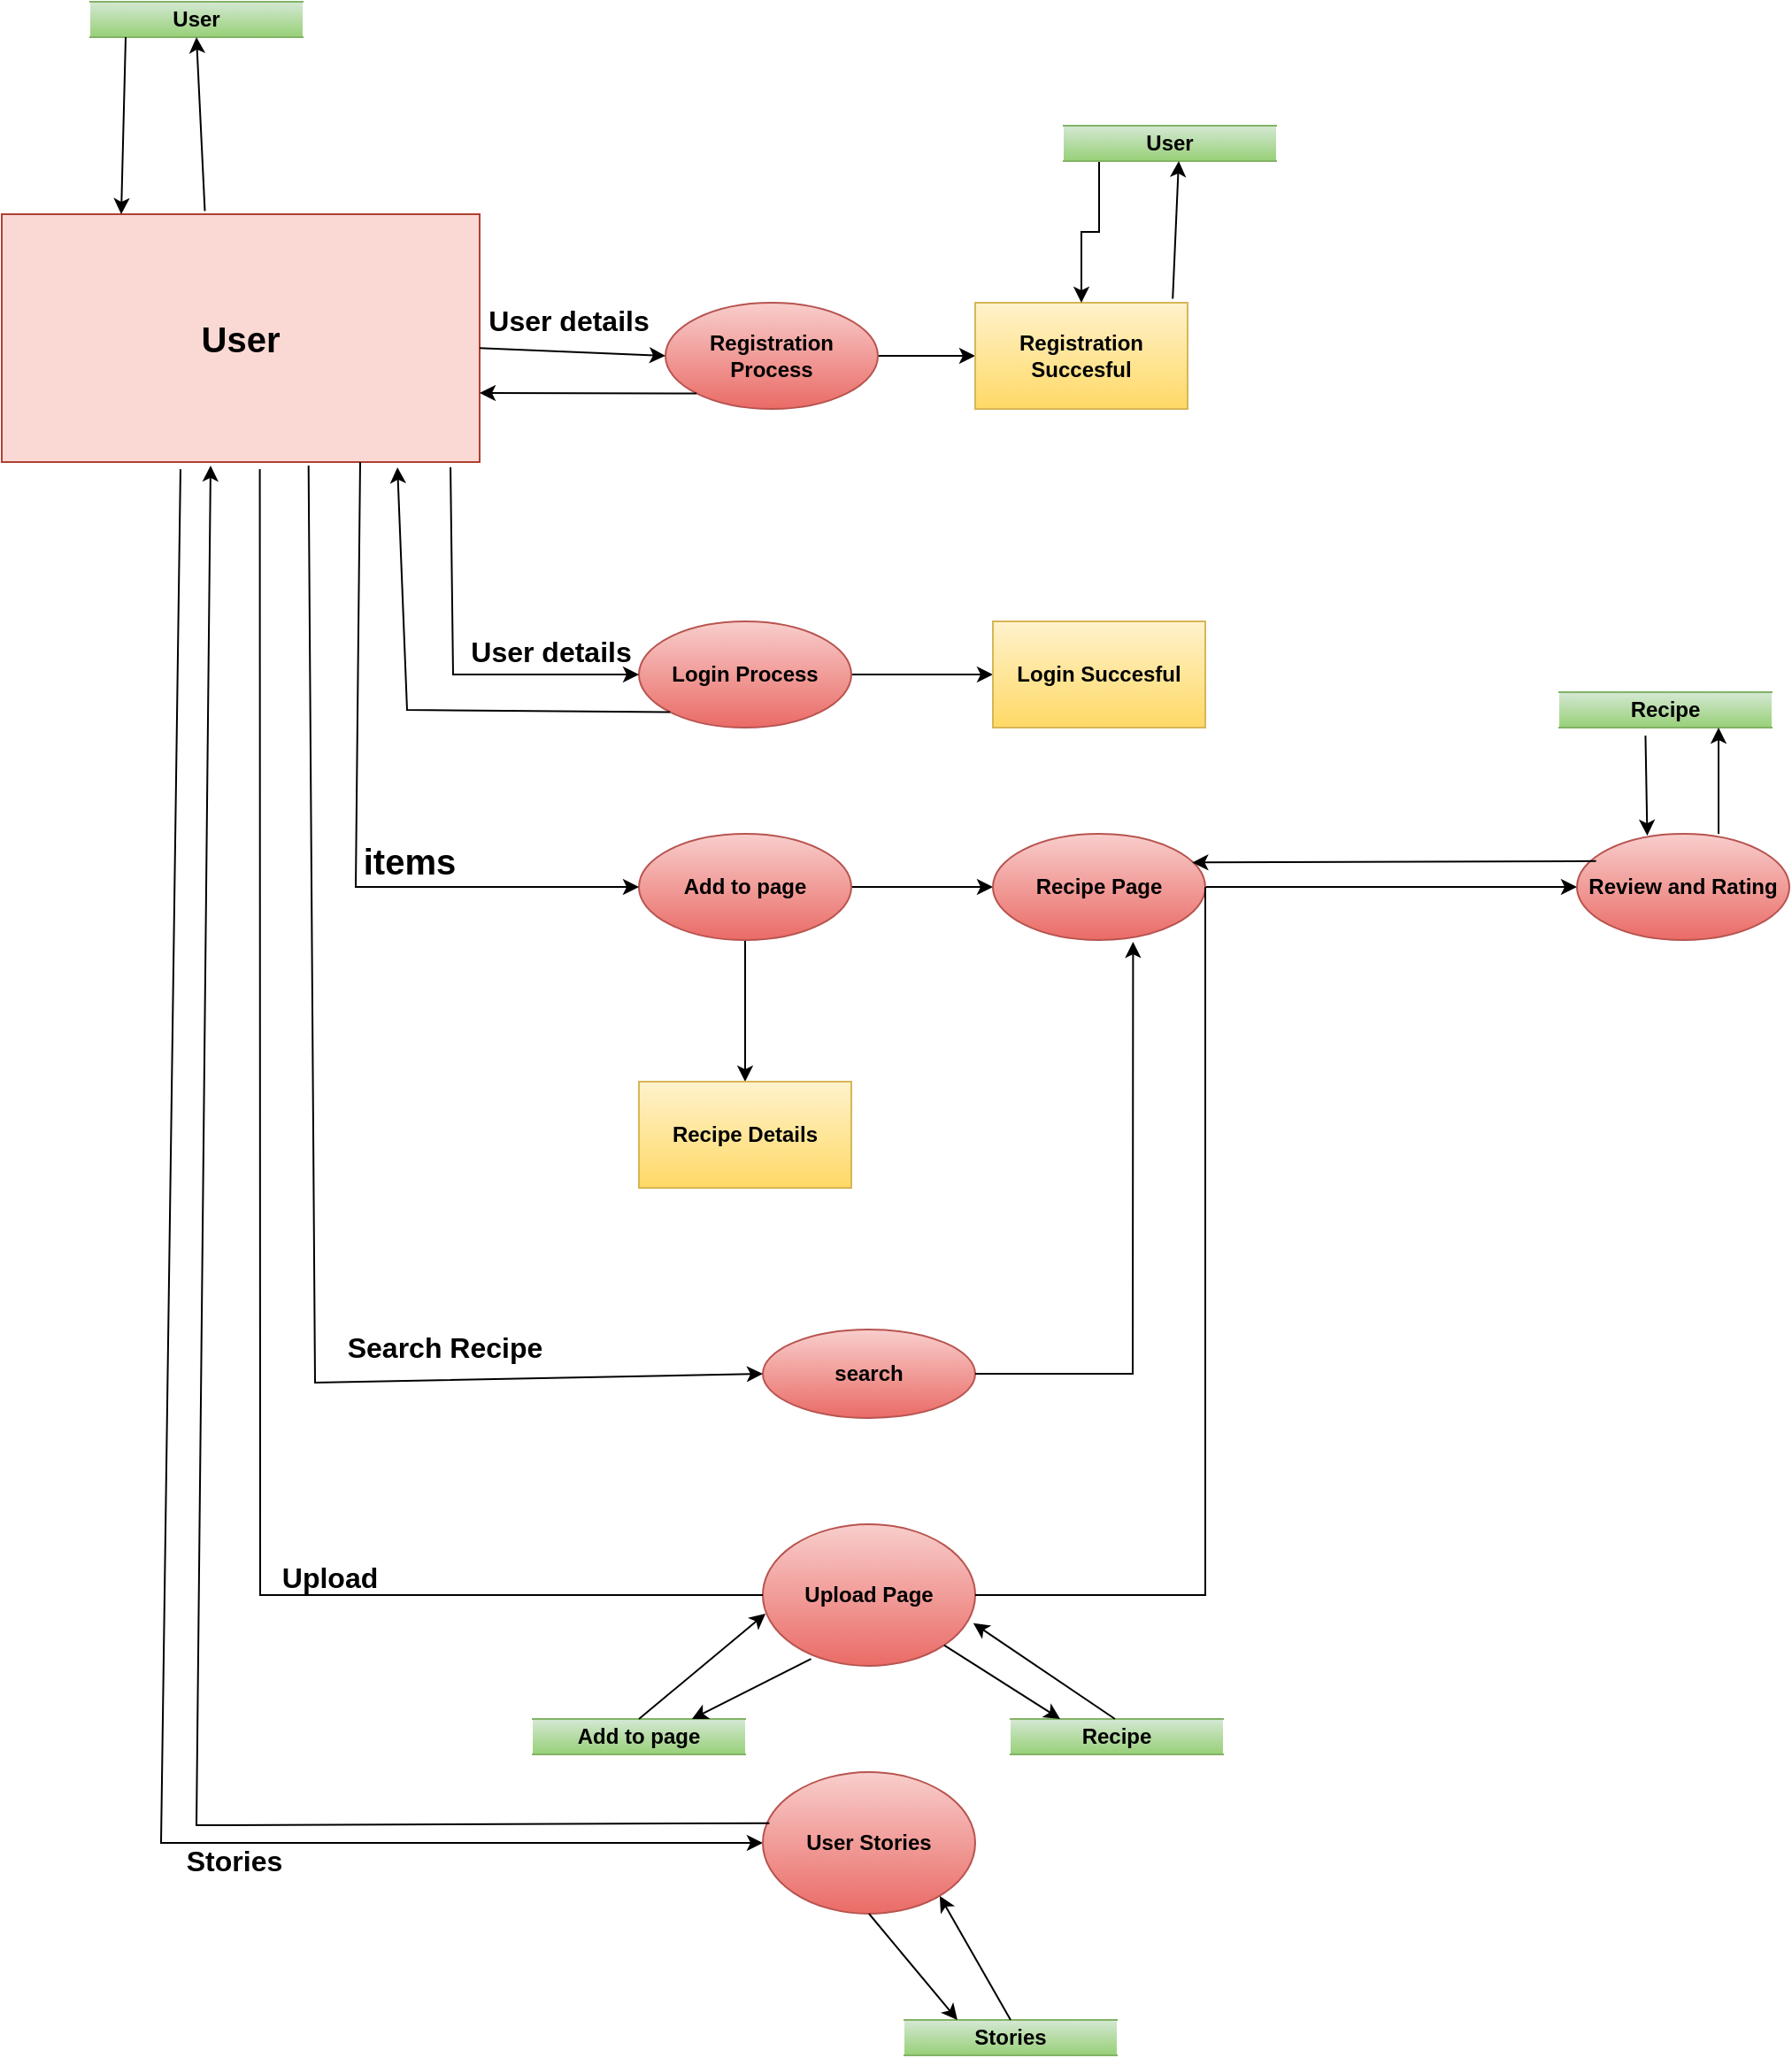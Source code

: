 <mxfile version="19.0.3" type="github">
  <diagram id="eE6pATjjAUduJOta7LDm" name="Page-1">
    <mxGraphModel dx="2234" dy="1784" grid="1" gridSize="10" guides="1" tooltips="1" connect="1" arrows="1" fold="1" page="1" pageScale="1" pageWidth="850" pageHeight="1100" math="0" shadow="0">
      <root>
        <mxCell id="0" />
        <mxCell id="1" parent="0" />
        <mxCell id="Dg0nxylmpNZwXD2C2ft9-1" value="&lt;b style=&quot;line-height: 1.3;&quot;&gt;&lt;font style=&quot;font-size: 20px;&quot;&gt;User&lt;/font&gt;&lt;/b&gt;" style="rounded=0;whiteSpace=wrap;html=1;fillColor=#fad9d5;strokeColor=#ae4132;" parent="1" vertex="1">
          <mxGeometry x="-240" y="20" width="270" height="140" as="geometry" />
        </mxCell>
        <mxCell id="Dg0nxylmpNZwXD2C2ft9-5" value="" style="edgeStyle=orthogonalEdgeStyle;rounded=0;orthogonalLoop=1;jettySize=auto;html=1;" parent="1" source="Dg0nxylmpNZwXD2C2ft9-2" target="Dg0nxylmpNZwXD2C2ft9-4" edge="1">
          <mxGeometry relative="1" as="geometry" />
        </mxCell>
        <mxCell id="Dg0nxylmpNZwXD2C2ft9-2" value="&lt;b&gt;Registration Process&lt;/b&gt;" style="ellipse;whiteSpace=wrap;html=1;rounded=0;fillColor=#f8cecc;gradientColor=#ea6b66;strokeColor=#b85450;" parent="1" vertex="1">
          <mxGeometry x="135" y="70" width="120" height="60" as="geometry" />
        </mxCell>
        <mxCell id="Dg0nxylmpNZwXD2C2ft9-4" value="&lt;b&gt;Registration Succesful&lt;/b&gt;" style="whiteSpace=wrap;html=1;rounded=0;fillColor=#fff2cc;gradientColor=#ffd966;strokeColor=#d6b656;" parent="1" vertex="1">
          <mxGeometry x="310" y="70" width="120" height="60" as="geometry" />
        </mxCell>
        <mxCell id="Dg0nxylmpNZwXD2C2ft9-9" value="" style="edgeStyle=orthogonalEdgeStyle;rounded=0;orthogonalLoop=1;jettySize=auto;html=1;" parent="1" source="Dg0nxylmpNZwXD2C2ft9-6" target="Dg0nxylmpNZwXD2C2ft9-8" edge="1">
          <mxGeometry relative="1" as="geometry" />
        </mxCell>
        <mxCell id="Dg0nxylmpNZwXD2C2ft9-6" value="&lt;b&gt;Login Process&lt;/b&gt;" style="ellipse;whiteSpace=wrap;html=1;rounded=0;fillColor=#f8cecc;gradientColor=#ea6b66;strokeColor=#b85450;" parent="1" vertex="1">
          <mxGeometry x="120" y="250" width="120" height="60" as="geometry" />
        </mxCell>
        <mxCell id="Dg0nxylmpNZwXD2C2ft9-8" value="&lt;b&gt;Login Succesful&lt;/b&gt;" style="whiteSpace=wrap;html=1;rounded=0;fillColor=#fff2cc;gradientColor=#ffd966;strokeColor=#d6b656;" parent="1" vertex="1">
          <mxGeometry x="320" y="250" width="120" height="60" as="geometry" />
        </mxCell>
        <mxCell id="Dg0nxylmpNZwXD2C2ft9-15" value="" style="edgeStyle=orthogonalEdgeStyle;rounded=0;orthogonalLoop=1;jettySize=auto;html=1;" parent="1" source="Dg0nxylmpNZwXD2C2ft9-11" target="Dg0nxylmpNZwXD2C2ft9-14" edge="1">
          <mxGeometry relative="1" as="geometry" />
        </mxCell>
        <mxCell id="Dg0nxylmpNZwXD2C2ft9-17" value="" style="edgeStyle=orthogonalEdgeStyle;rounded=0;orthogonalLoop=1;jettySize=auto;html=1;" parent="1" source="Dg0nxylmpNZwXD2C2ft9-11" target="Dg0nxylmpNZwXD2C2ft9-16" edge="1">
          <mxGeometry relative="1" as="geometry" />
        </mxCell>
        <mxCell id="Dg0nxylmpNZwXD2C2ft9-11" value="&lt;b&gt;Add to page&lt;/b&gt;" style="ellipse;whiteSpace=wrap;html=1;rounded=0;fillColor=#f8cecc;gradientColor=#ea6b66;strokeColor=#b85450;" parent="1" vertex="1">
          <mxGeometry x="120" y="370" width="120" height="60" as="geometry" />
        </mxCell>
        <mxCell id="Dg0nxylmpNZwXD2C2ft9-28" value="" style="edgeStyle=orthogonalEdgeStyle;rounded=0;orthogonalLoop=1;jettySize=auto;html=1;" parent="1" source="Dg0nxylmpNZwXD2C2ft9-14" target="Dg0nxylmpNZwXD2C2ft9-27" edge="1">
          <mxGeometry relative="1" as="geometry" />
        </mxCell>
        <mxCell id="Dg0nxylmpNZwXD2C2ft9-14" value="&lt;b&gt;Recipe Page&lt;/b&gt;" style="ellipse;whiteSpace=wrap;html=1;rounded=0;fillColor=#f8cecc;gradientColor=#ea6b66;strokeColor=#b85450;" parent="1" vertex="1">
          <mxGeometry x="320" y="370" width="120" height="60" as="geometry" />
        </mxCell>
        <mxCell id="Dg0nxylmpNZwXD2C2ft9-16" value="&lt;b&gt;Recipe Details&lt;/b&gt;" style="whiteSpace=wrap;html=1;rounded=0;fillColor=#fff2cc;gradientColor=#ffd966;strokeColor=#d6b656;" parent="1" vertex="1">
          <mxGeometry x="120" y="510" width="120" height="60" as="geometry" />
        </mxCell>
        <mxCell id="Dg0nxylmpNZwXD2C2ft9-18" value="&lt;b&gt;search&lt;/b&gt;" style="ellipse;whiteSpace=wrap;html=1;rounded=0;fillColor=#f8cecc;gradientColor=#ea6b66;strokeColor=#b85450;" parent="1" vertex="1">
          <mxGeometry x="190" y="650" width="120" height="50" as="geometry" />
        </mxCell>
        <mxCell id="Dg0nxylmpNZwXD2C2ft9-24" value="&lt;b&gt;Upload Page&lt;/b&gt;" style="ellipse;whiteSpace=wrap;html=1;fillColor=#f8cecc;gradientColor=#ea6b66;strokeColor=#b85450;" parent="1" vertex="1">
          <mxGeometry x="190" y="760" width="120" height="80" as="geometry" />
        </mxCell>
        <mxCell id="Dg0nxylmpNZwXD2C2ft9-25" value="" style="endArrow=none;html=1;rounded=0;entryX=0.54;entryY=1.029;entryDx=0;entryDy=0;exitX=0;exitY=0.5;exitDx=0;exitDy=0;entryPerimeter=0;" parent="1" source="Dg0nxylmpNZwXD2C2ft9-24" target="Dg0nxylmpNZwXD2C2ft9-1" edge="1">
          <mxGeometry width="50" height="50" relative="1" as="geometry">
            <mxPoint x="400" y="490" as="sourcePoint" />
            <mxPoint x="450" y="440" as="targetPoint" />
            <Array as="points">
              <mxPoint x="-80" y="800" />
              <mxPoint x="-94" y="800" />
            </Array>
          </mxGeometry>
        </mxCell>
        <mxCell id="Dg0nxylmpNZwXD2C2ft9-26" value="" style="endArrow=none;html=1;rounded=0;exitX=1;exitY=0.5;exitDx=0;exitDy=0;entryX=1;entryY=0.5;entryDx=0;entryDy=0;" parent="1" source="Dg0nxylmpNZwXD2C2ft9-24" target="Dg0nxylmpNZwXD2C2ft9-14" edge="1">
          <mxGeometry width="50" height="50" relative="1" as="geometry">
            <mxPoint x="380" y="820" as="sourcePoint" />
            <mxPoint x="430" y="770" as="targetPoint" />
            <Array as="points">
              <mxPoint x="440" y="800" />
              <mxPoint x="440" y="660" />
            </Array>
          </mxGeometry>
        </mxCell>
        <mxCell id="Dg0nxylmpNZwXD2C2ft9-27" value="&lt;b&gt;Review and Rating&lt;/b&gt;" style="ellipse;whiteSpace=wrap;html=1;rounded=0;fillColor=#f8cecc;gradientColor=#ea6b66;strokeColor=#b85450;" parent="1" vertex="1">
          <mxGeometry x="650" y="370" width="120" height="60" as="geometry" />
        </mxCell>
        <mxCell id="Dg0nxylmpNZwXD2C2ft9-31" value="" style="endArrow=classic;html=1;rounded=0;entryX=0.939;entryY=0.27;entryDx=0;entryDy=0;entryPerimeter=0;exitX=0.09;exitY=0.257;exitDx=0;exitDy=0;exitPerimeter=0;" parent="1" source="Dg0nxylmpNZwXD2C2ft9-27" target="Dg0nxylmpNZwXD2C2ft9-14" edge="1">
          <mxGeometry width="50" height="50" relative="1" as="geometry">
            <mxPoint x="660" y="390" as="sourcePoint" />
            <mxPoint x="610" y="310" as="targetPoint" />
          </mxGeometry>
        </mxCell>
        <mxCell id="Dg0nxylmpNZwXD2C2ft9-32" value="" style="endArrow=classic;html=1;rounded=0;exitX=0;exitY=1;exitDx=0;exitDy=0;entryX=0.828;entryY=1.021;entryDx=0;entryDy=0;entryPerimeter=0;" parent="1" source="Dg0nxylmpNZwXD2C2ft9-6" target="Dg0nxylmpNZwXD2C2ft9-1" edge="1">
          <mxGeometry width="50" height="50" relative="1" as="geometry">
            <mxPoint x="400" y="320" as="sourcePoint" />
            <mxPoint y="140" as="targetPoint" />
            <Array as="points">
              <mxPoint x="-11" y="300" />
            </Array>
          </mxGeometry>
        </mxCell>
        <mxCell id="Dg0nxylmpNZwXD2C2ft9-35" value="" style="endArrow=classic;html=1;rounded=0;exitX=0.939;exitY=1.021;exitDx=0;exitDy=0;exitPerimeter=0;entryX=0;entryY=0.5;entryDx=0;entryDy=0;" parent="1" source="Dg0nxylmpNZwXD2C2ft9-1" target="Dg0nxylmpNZwXD2C2ft9-6" edge="1">
          <mxGeometry width="50" height="50" relative="1" as="geometry">
            <mxPoint x="30" y="220" as="sourcePoint" />
            <mxPoint x="110" y="160" as="targetPoint" />
            <Array as="points">
              <mxPoint x="15" y="280" />
            </Array>
          </mxGeometry>
        </mxCell>
        <mxCell id="Dg0nxylmpNZwXD2C2ft9-47" value="" style="edgeStyle=orthogonalEdgeStyle;rounded=0;orthogonalLoop=1;jettySize=auto;html=1;" parent="1" source="Dg0nxylmpNZwXD2C2ft9-37" target="Dg0nxylmpNZwXD2C2ft9-4" edge="1">
          <mxGeometry relative="1" as="geometry">
            <Array as="points">
              <mxPoint x="380" y="30" />
              <mxPoint x="370" y="30" />
            </Array>
          </mxGeometry>
        </mxCell>
        <mxCell id="Dg0nxylmpNZwXD2C2ft9-37" value="&lt;b&gt;User&lt;/b&gt;" style="shape=partialRectangle;whiteSpace=wrap;html=1;left=0;right=0;fillColor=#d5e8d4;gradientColor=#97d077;strokeColor=#82b366;" parent="1" vertex="1">
          <mxGeometry x="360" y="-30" width="120" height="20" as="geometry" />
        </mxCell>
        <mxCell id="Dg0nxylmpNZwXD2C2ft9-39" value="" style="endArrow=classic;html=1;rounded=0;exitX=0.75;exitY=1;exitDx=0;exitDy=0;entryX=0;entryY=0.5;entryDx=0;entryDy=0;" parent="1" source="Dg0nxylmpNZwXD2C2ft9-1" target="Dg0nxylmpNZwXD2C2ft9-11" edge="1">
          <mxGeometry width="50" height="50" relative="1" as="geometry">
            <mxPoint x="170" y="370" as="sourcePoint" />
            <mxPoint x="220" y="320" as="targetPoint" />
            <Array as="points">
              <mxPoint x="-40" y="400" />
            </Array>
          </mxGeometry>
        </mxCell>
        <mxCell id="Dg0nxylmpNZwXD2C2ft9-41" value="&lt;b&gt;User&lt;/b&gt;" style="shape=partialRectangle;whiteSpace=wrap;html=1;left=0;right=0;fillColor=#d5e8d4;gradientColor=#97d077;strokeColor=#82b366;" parent="1" vertex="1">
          <mxGeometry x="-190" y="-100" width="120" height="20" as="geometry" />
        </mxCell>
        <mxCell id="Dg0nxylmpNZwXD2C2ft9-42" value="" style="endArrow=classic;html=1;rounded=0;entryX=0.5;entryY=1;entryDx=0;entryDy=0;exitX=0.425;exitY=-0.013;exitDx=0;exitDy=0;exitPerimeter=0;" parent="1" source="Dg0nxylmpNZwXD2C2ft9-1" target="Dg0nxylmpNZwXD2C2ft9-41" edge="1">
          <mxGeometry width="50" height="50" relative="1" as="geometry">
            <mxPoint x="-120" y="10" as="sourcePoint" />
            <mxPoint x="50" y="20" as="targetPoint" />
          </mxGeometry>
        </mxCell>
        <mxCell id="Dg0nxylmpNZwXD2C2ft9-45" value="" style="endArrow=classic;html=1;rounded=0;exitX=0.93;exitY=-0.037;exitDx=0;exitDy=0;exitPerimeter=0;" parent="1" source="Dg0nxylmpNZwXD2C2ft9-4" edge="1">
          <mxGeometry width="50" height="50" relative="1" as="geometry">
            <mxPoint x="375" y="40" as="sourcePoint" />
            <mxPoint x="425" y="-10" as="targetPoint" />
          </mxGeometry>
        </mxCell>
        <mxCell id="Dg0nxylmpNZwXD2C2ft9-50" value="" style="endArrow=classic;html=1;rounded=0;exitX=1;exitY=0.5;exitDx=0;exitDy=0;entryX=0.66;entryY=1.017;entryDx=0;entryDy=0;entryPerimeter=0;" parent="1" source="Dg0nxylmpNZwXD2C2ft9-18" target="Dg0nxylmpNZwXD2C2ft9-14" edge="1">
          <mxGeometry width="50" height="50" relative="1" as="geometry">
            <mxPoint x="330" y="650" as="sourcePoint" />
            <mxPoint x="380" y="600" as="targetPoint" />
            <Array as="points">
              <mxPoint x="399" y="675" />
            </Array>
          </mxGeometry>
        </mxCell>
        <mxCell id="Dg0nxylmpNZwXD2C2ft9-51" value="" style="endArrow=classic;html=1;rounded=0;exitX=0;exitY=1;exitDx=0;exitDy=0;" parent="1" source="Dg0nxylmpNZwXD2C2ft9-2" edge="1">
          <mxGeometry width="50" height="50" relative="1" as="geometry">
            <mxPoint x="50" y="180" as="sourcePoint" />
            <mxPoint x="30" y="121" as="targetPoint" />
          </mxGeometry>
        </mxCell>
        <mxCell id="Dg0nxylmpNZwXD2C2ft9-52" value="" style="endArrow=classic;html=1;rounded=0;entryX=0;entryY=0.5;entryDx=0;entryDy=0;exitX=0.642;exitY=1.014;exitDx=0;exitDy=0;exitPerimeter=0;" parent="1" source="Dg0nxylmpNZwXD2C2ft9-1" target="Dg0nxylmpNZwXD2C2ft9-18" edge="1">
          <mxGeometry width="50" height="50" relative="1" as="geometry">
            <mxPoint x="-60" y="150" as="sourcePoint" />
            <mxPoint x="-30" y="550" as="targetPoint" />
            <Array as="points">
              <mxPoint x="-63" y="680" />
            </Array>
          </mxGeometry>
        </mxCell>
        <mxCell id="Dg0nxylmpNZwXD2C2ft9-53" value="" style="endArrow=classic;html=1;rounded=0;exitX=0.374;exitY=1.029;exitDx=0;exitDy=0;exitPerimeter=0;" parent="1" source="Dg0nxylmpNZwXD2C2ft9-1" target="Dg0nxylmpNZwXD2C2ft9-54" edge="1">
          <mxGeometry width="50" height="50" relative="1" as="geometry">
            <mxPoint x="-80" y="130" as="sourcePoint" />
            <mxPoint x="-80" y="911.067" as="targetPoint" />
            <Array as="points">
              <mxPoint x="-150" y="940" />
            </Array>
          </mxGeometry>
        </mxCell>
        <mxCell id="L-JI_HIla8x2ySkFV7lv-10" value="&lt;b&gt;Stories&lt;/b&gt;" style="edgeLabel;html=1;align=center;verticalAlign=middle;resizable=0;points=[];fontSize=16;" vertex="1" connectable="0" parent="Dg0nxylmpNZwXD2C2ft9-53">
          <mxGeometry x="0.442" y="-5" relative="1" as="geometry">
            <mxPoint x="12" y="5" as="offset" />
          </mxGeometry>
        </mxCell>
        <mxCell id="Dg0nxylmpNZwXD2C2ft9-54" value="&lt;b&gt;User Stories&lt;/b&gt;" style="ellipse;whiteSpace=wrap;html=1;fillColor=#f8cecc;gradientColor=#ea6b66;strokeColor=#b85450;" parent="1" vertex="1">
          <mxGeometry x="190" y="899.997" width="120" height="80" as="geometry" />
        </mxCell>
        <mxCell id="Dg0nxylmpNZwXD2C2ft9-55" value="" style="endArrow=classic;html=1;rounded=0;entryX=0.25;entryY=0;entryDx=0;entryDy=0;" parent="1" target="Dg0nxylmpNZwXD2C2ft9-1" edge="1">
          <mxGeometry width="50" height="50" relative="1" as="geometry">
            <mxPoint x="-170" y="-80" as="sourcePoint" />
            <mxPoint x="-120" y="-130" as="targetPoint" />
          </mxGeometry>
        </mxCell>
        <mxCell id="L-JI_HIla8x2ySkFV7lv-1" value="&lt;b&gt;Recipe&lt;/b&gt;" style="shape=partialRectangle;whiteSpace=wrap;html=1;left=0;right=0;fillColor=#d5e8d4;gradientColor=#97d077;strokeColor=#82b366;" vertex="1" parent="1">
          <mxGeometry x="640" y="290" width="120" height="20" as="geometry" />
        </mxCell>
        <mxCell id="L-JI_HIla8x2ySkFV7lv-2" value="" style="endArrow=classic;html=1;rounded=0;fontSize=20;entryX=0.75;entryY=1;entryDx=0;entryDy=0;" edge="1" parent="1" target="L-JI_HIla8x2ySkFV7lv-1">
          <mxGeometry width="50" height="50" relative="1" as="geometry">
            <mxPoint x="730" y="370" as="sourcePoint" />
            <mxPoint x="780" y="320" as="targetPoint" />
          </mxGeometry>
        </mxCell>
        <mxCell id="L-JI_HIla8x2ySkFV7lv-3" value="" style="endArrow=classic;html=1;rounded=0;fontSize=20;exitX=0.406;exitY=1.223;exitDx=0;exitDy=0;exitPerimeter=0;entryX=0.331;entryY=0.017;entryDx=0;entryDy=0;entryPerimeter=0;" edge="1" parent="1" source="L-JI_HIla8x2ySkFV7lv-1" target="Dg0nxylmpNZwXD2C2ft9-27">
          <mxGeometry width="50" height="50" relative="1" as="geometry">
            <mxPoint x="570" y="370" as="sourcePoint" />
            <mxPoint x="620" y="320" as="targetPoint" />
          </mxGeometry>
        </mxCell>
        <mxCell id="L-JI_HIla8x2ySkFV7lv-4" value="&lt;b&gt;items&lt;/b&gt;" style="text;html=1;align=center;verticalAlign=middle;resizable=0;points=[];autosize=1;strokeColor=none;fillColor=none;fontSize=20;" vertex="1" parent="1">
          <mxGeometry x="-45" y="370" width="70" height="30" as="geometry" />
        </mxCell>
        <mxCell id="L-JI_HIla8x2ySkFV7lv-5" value="&lt;font style=&quot;font-size: 16px;&quot;&gt;&lt;b&gt;User details&lt;/b&gt;&lt;/font&gt;" style="text;html=1;align=center;verticalAlign=middle;resizable=0;points=[];autosize=1;strokeColor=none;fillColor=none;fontSize=20;" vertex="1" parent="1">
          <mxGeometry x="15" y="250" width="110" height="30" as="geometry" />
        </mxCell>
        <mxCell id="L-JI_HIla8x2ySkFV7lv-6" value="&lt;b&gt;User details&lt;/b&gt;" style="text;html=1;align=center;verticalAlign=middle;resizable=0;points=[];autosize=1;strokeColor=none;fillColor=none;fontSize=16;" vertex="1" parent="1">
          <mxGeometry x="25" y="70" width="110" height="20" as="geometry" />
        </mxCell>
        <mxCell id="L-JI_HIla8x2ySkFV7lv-7" value="" style="endArrow=classic;html=1;rounded=0;fontSize=16;entryX=0;entryY=0.5;entryDx=0;entryDy=0;" edge="1" parent="1" source="Dg0nxylmpNZwXD2C2ft9-1" target="Dg0nxylmpNZwXD2C2ft9-2">
          <mxGeometry width="50" height="50" relative="1" as="geometry">
            <mxPoint x="50" y="150" as="sourcePoint" />
            <mxPoint x="100" y="100" as="targetPoint" />
          </mxGeometry>
        </mxCell>
        <mxCell id="L-JI_HIla8x2ySkFV7lv-8" value="&lt;b&gt;Search Recipe&lt;/b&gt;" style="text;html=1;align=center;verticalAlign=middle;resizable=0;points=[];autosize=1;strokeColor=none;fillColor=none;fontSize=16;" vertex="1" parent="1">
          <mxGeometry x="-55" y="650" width="130" height="20" as="geometry" />
        </mxCell>
        <mxCell id="L-JI_HIla8x2ySkFV7lv-9" value="" style="endArrow=classic;html=1;rounded=0;fontSize=16;exitX=0.031;exitY=0.361;exitDx=0;exitDy=0;exitPerimeter=0;entryX=0.437;entryY=1.014;entryDx=0;entryDy=0;entryPerimeter=0;" edge="1" parent="1" source="Dg0nxylmpNZwXD2C2ft9-54" target="Dg0nxylmpNZwXD2C2ft9-1">
          <mxGeometry width="50" height="50" relative="1" as="geometry">
            <mxPoint x="140" y="870" as="sourcePoint" />
            <mxPoint x="-120" y="870" as="targetPoint" />
            <Array as="points">
              <mxPoint x="-130" y="930" />
            </Array>
          </mxGeometry>
        </mxCell>
        <mxCell id="L-JI_HIla8x2ySkFV7lv-11" value="&lt;b&gt;Recipe&lt;/b&gt;" style="shape=partialRectangle;whiteSpace=wrap;html=1;left=0;right=0;fillColor=#d5e8d4;gradientColor=#97d077;strokeColor=#82b366;" vertex="1" parent="1">
          <mxGeometry x="330" y="870" width="120" height="20" as="geometry" />
        </mxCell>
        <mxCell id="L-JI_HIla8x2ySkFV7lv-12" value="&lt;b&gt;Add to page&lt;/b&gt;" style="shape=partialRectangle;whiteSpace=wrap;html=1;left=0;right=0;fillColor=#d5e8d4;gradientColor=#97d077;strokeColor=#82b366;" vertex="1" parent="1">
          <mxGeometry x="60" y="870" width="120" height="20" as="geometry" />
        </mxCell>
        <mxCell id="L-JI_HIla8x2ySkFV7lv-13" value="" style="endArrow=classic;html=1;rounded=0;fontSize=16;exitX=0.5;exitY=0;exitDx=0;exitDy=0;entryX=0.013;entryY=0.631;entryDx=0;entryDy=0;entryPerimeter=0;" edge="1" parent="1" source="L-JI_HIla8x2ySkFV7lv-12" target="Dg0nxylmpNZwXD2C2ft9-24">
          <mxGeometry width="50" height="50" relative="1" as="geometry">
            <mxPoint x="180" y="860" as="sourcePoint" />
            <mxPoint x="230" y="810" as="targetPoint" />
          </mxGeometry>
        </mxCell>
        <mxCell id="L-JI_HIla8x2ySkFV7lv-15" value="" style="endArrow=classic;html=1;rounded=0;fontSize=16;exitX=0.5;exitY=0;exitDx=0;exitDy=0;entryX=0.991;entryY=0.698;entryDx=0;entryDy=0;entryPerimeter=0;" edge="1" parent="1" target="Dg0nxylmpNZwXD2C2ft9-24">
          <mxGeometry width="50" height="50" relative="1" as="geometry">
            <mxPoint x="389" y="870" as="sourcePoint" />
            <mxPoint x="460.56" y="810.48" as="targetPoint" />
          </mxGeometry>
        </mxCell>
        <mxCell id="L-JI_HIla8x2ySkFV7lv-16" value="" style="endArrow=classic;html=1;rounded=0;fontSize=16;exitX=0.227;exitY=0.951;exitDx=0;exitDy=0;entryX=0.991;entryY=0.698;entryDx=0;entryDy=0;entryPerimeter=0;exitPerimeter=0;" edge="1" parent="1" source="Dg0nxylmpNZwXD2C2ft9-24">
          <mxGeometry width="50" height="50" relative="1" as="geometry">
            <mxPoint x="230" y="924.16" as="sourcePoint" />
            <mxPoint x="149.92" y="870.0" as="targetPoint" />
          </mxGeometry>
        </mxCell>
        <mxCell id="L-JI_HIla8x2ySkFV7lv-17" value="" style="endArrow=classic;html=1;rounded=0;fontSize=16;exitX=1;exitY=1;exitDx=0;exitDy=0;entryX=0.991;entryY=0.698;entryDx=0;entryDy=0;entryPerimeter=0;" edge="1" parent="1" source="Dg0nxylmpNZwXD2C2ft9-24">
          <mxGeometry width="50" height="50" relative="1" as="geometry">
            <mxPoint x="425.32" y="836.08" as="sourcePoint" />
            <mxPoint x="358.0" y="870" as="targetPoint" />
          </mxGeometry>
        </mxCell>
        <mxCell id="L-JI_HIla8x2ySkFV7lv-18" value="&lt;b&gt;Upload&lt;/b&gt;" style="text;html=1;align=center;verticalAlign=middle;resizable=0;points=[];autosize=1;strokeColor=none;fillColor=none;fontSize=16;" vertex="1" parent="1">
          <mxGeometry x="-90" y="780" width="70" height="20" as="geometry" />
        </mxCell>
        <mxCell id="L-JI_HIla8x2ySkFV7lv-19" value="&lt;b&gt;Stories&lt;/b&gt;" style="shape=partialRectangle;whiteSpace=wrap;html=1;left=0;right=0;fillColor=#d5e8d4;gradientColor=#97d077;strokeColor=#82b366;" vertex="1" parent="1">
          <mxGeometry x="270" y="1040" width="120" height="20" as="geometry" />
        </mxCell>
        <mxCell id="L-JI_HIla8x2ySkFV7lv-20" value="" style="endArrow=classic;html=1;rounded=0;fontSize=16;exitX=0.5;exitY=0;exitDx=0;exitDy=0;entryX=0.991;entryY=0.698;entryDx=0;entryDy=0;entryPerimeter=0;" edge="1" parent="1" source="L-JI_HIla8x2ySkFV7lv-19">
          <mxGeometry width="50" height="50" relative="1" as="geometry">
            <mxPoint x="370.04" y="1024.16" as="sourcePoint" />
            <mxPoint x="289.96" y="970.0" as="targetPoint" />
          </mxGeometry>
        </mxCell>
        <mxCell id="L-JI_HIla8x2ySkFV7lv-21" value="" style="endArrow=classic;html=1;rounded=0;fontSize=16;exitX=0.5;exitY=1;exitDx=0;exitDy=0;entryX=0.991;entryY=0.698;entryDx=0;entryDy=0;entryPerimeter=0;" edge="1" parent="1" source="Dg0nxylmpNZwXD2C2ft9-54">
          <mxGeometry width="50" height="50" relative="1" as="geometry">
            <mxPoint x="340" y="1110" as="sourcePoint" />
            <mxPoint x="299.96" y="1040" as="targetPoint" />
          </mxGeometry>
        </mxCell>
      </root>
    </mxGraphModel>
  </diagram>
</mxfile>
